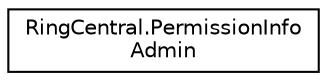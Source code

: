 digraph "Graphical Class Hierarchy"
{
 // LATEX_PDF_SIZE
  edge [fontname="Helvetica",fontsize="10",labelfontname="Helvetica",labelfontsize="10"];
  node [fontname="Helvetica",fontsize="10",shape=record];
  rankdir="LR";
  Node0 [label="RingCentral.PermissionInfo\lAdmin",height=0.2,width=0.4,color="black", fillcolor="white", style="filled",URL="$classRingCentral_1_1PermissionInfoAdmin.html",tooltip="Admin permission"];
}
